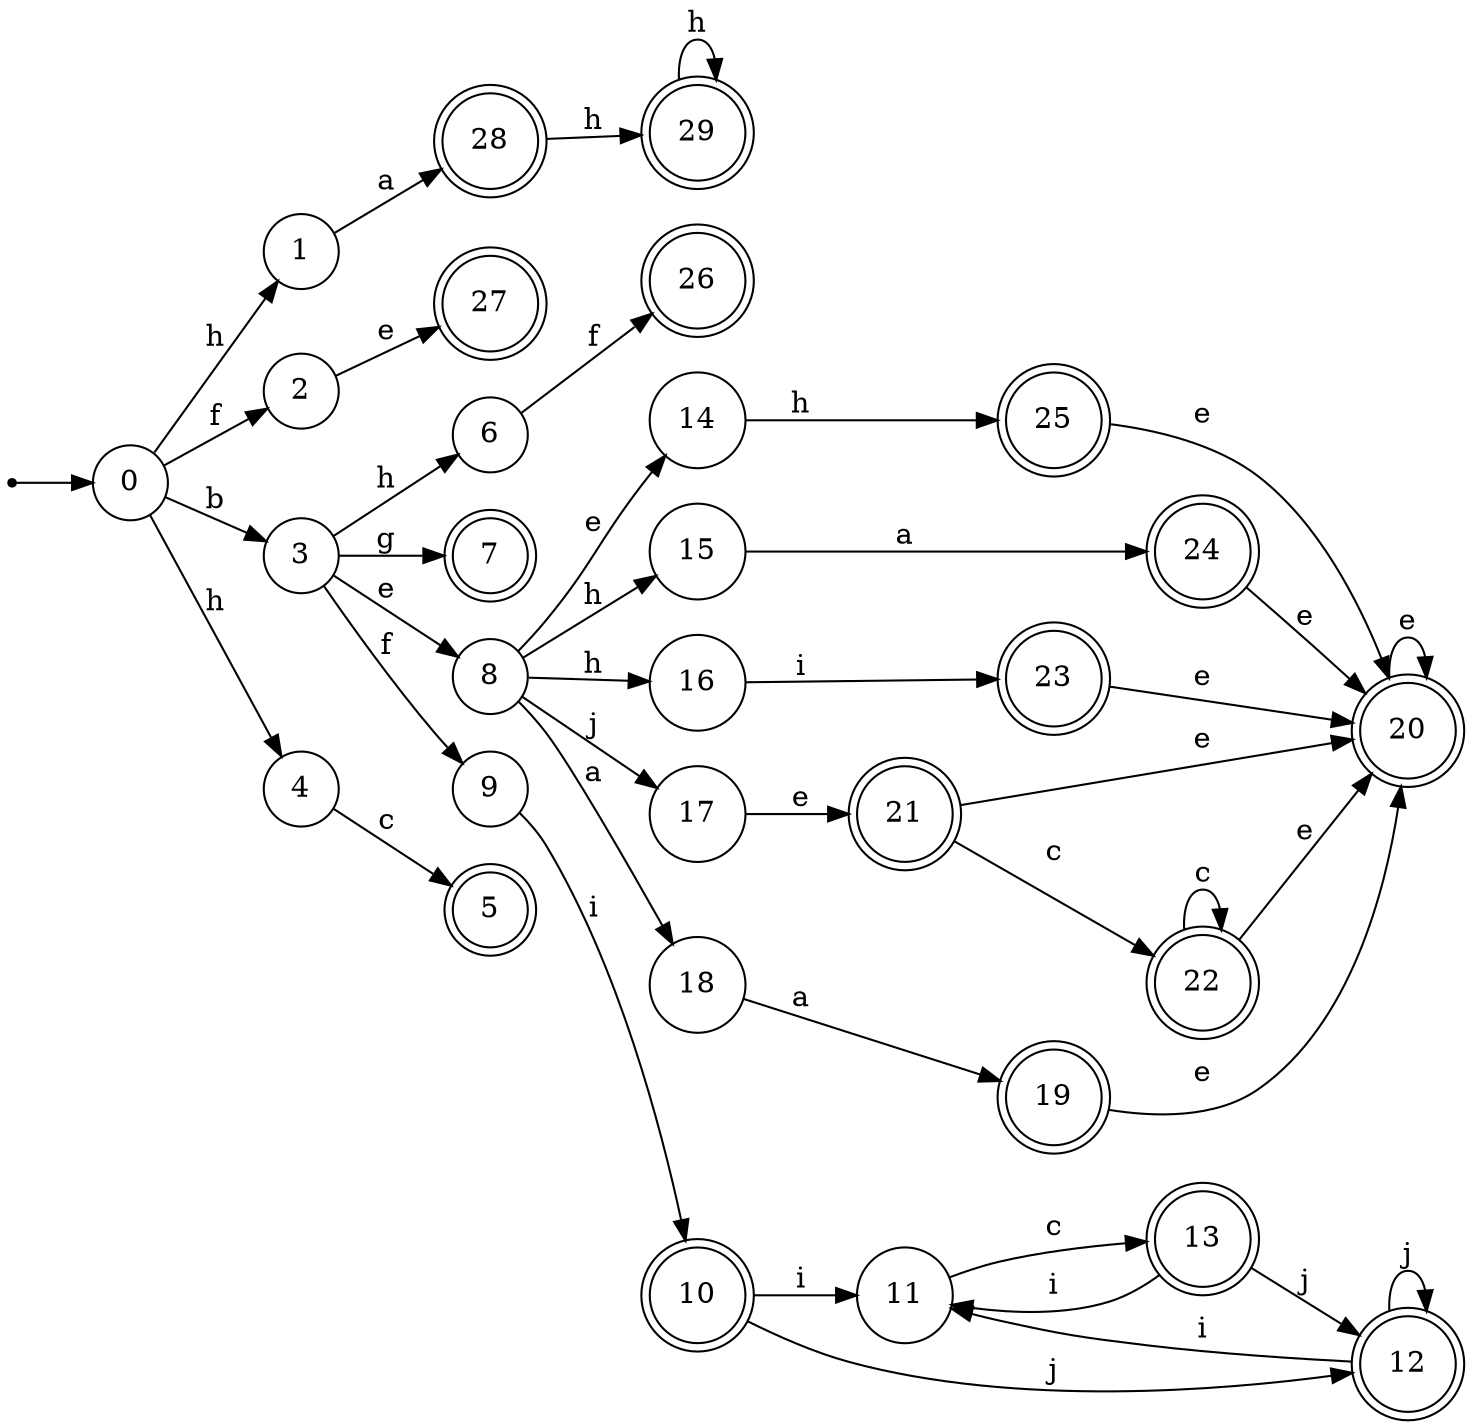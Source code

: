 digraph finite_state_machine {
rankdir=LR;
size="20,20";
node [shape = point]; "dummy0"
node [shape = circle]; "0";
"dummy0" -> "0";
node [shape = circle]; "1";
node [shape = circle]; "2";
node [shape = circle]; "3";
node [shape = circle]; "4";
node [shape = doublecircle]; "5";node [shape = circle]; "6";
node [shape = doublecircle]; "7";node [shape = circle]; "8";
node [shape = circle]; "9";
node [shape = doublecircle]; "10";node [shape = circle]; "11";
node [shape = doublecircle]; "12";node [shape = doublecircle]; "13";node [shape = circle]; "14";
node [shape = circle]; "15";
node [shape = circle]; "16";
node [shape = circle]; "17";
node [shape = circle]; "18";
node [shape = doublecircle]; "19";node [shape = doublecircle]; "20";node [shape = doublecircle]; "21";node [shape = doublecircle]; "22";node [shape = doublecircle]; "23";node [shape = doublecircle]; "24";node [shape = doublecircle]; "25";node [shape = doublecircle]; "26";node [shape = doublecircle]; "27";node [shape = doublecircle]; "28";node [shape = doublecircle]; "29";"0" -> "1" [label = "h"];
 "0" -> "4" [label = "h"];
 "0" -> "2" [label = "f"];
 "0" -> "3" [label = "b"];
 "4" -> "5" [label = "c"];
 "3" -> "6" [label = "h"];
 "3" -> "7" [label = "g"];
 "3" -> "8" [label = "e"];
 "3" -> "9" [label = "f"];
 "9" -> "10" [label = "i"];
 "10" -> "11" [label = "i"];
 "10" -> "12" [label = "j"];
 "12" -> "12" [label = "j"];
 "12" -> "11" [label = "i"];
 "11" -> "13" [label = "c"];
 "13" -> "11" [label = "i"];
 "13" -> "12" [label = "j"];
 "8" -> "14" [label = "e"];
 "8" -> "16" [label = "h"];
 "8" -> "15" [label = "h"];
 "8" -> "17" [label = "j"];
 "8" -> "18" [label = "a"];
 "18" -> "19" [label = "a"];
 "19" -> "20" [label = "e"];
 "20" -> "20" [label = "e"];
 "17" -> "21" [label = "e"];
 "21" -> "22" [label = "c"];
 "21" -> "20" [label = "e"];
 "22" -> "22" [label = "c"];
 "22" -> "20" [label = "e"];
 "16" -> "23" [label = "i"];
 "23" -> "20" [label = "e"];
 "15" -> "24" [label = "a"];
 "24" -> "20" [label = "e"];
 "14" -> "25" [label = "h"];
 "25" -> "20" [label = "e"];
 "6" -> "26" [label = "f"];
 "2" -> "27" [label = "e"];
 "1" -> "28" [label = "a"];
 "28" -> "29" [label = "h"];
 "29" -> "29" [label = "h"];
 }
